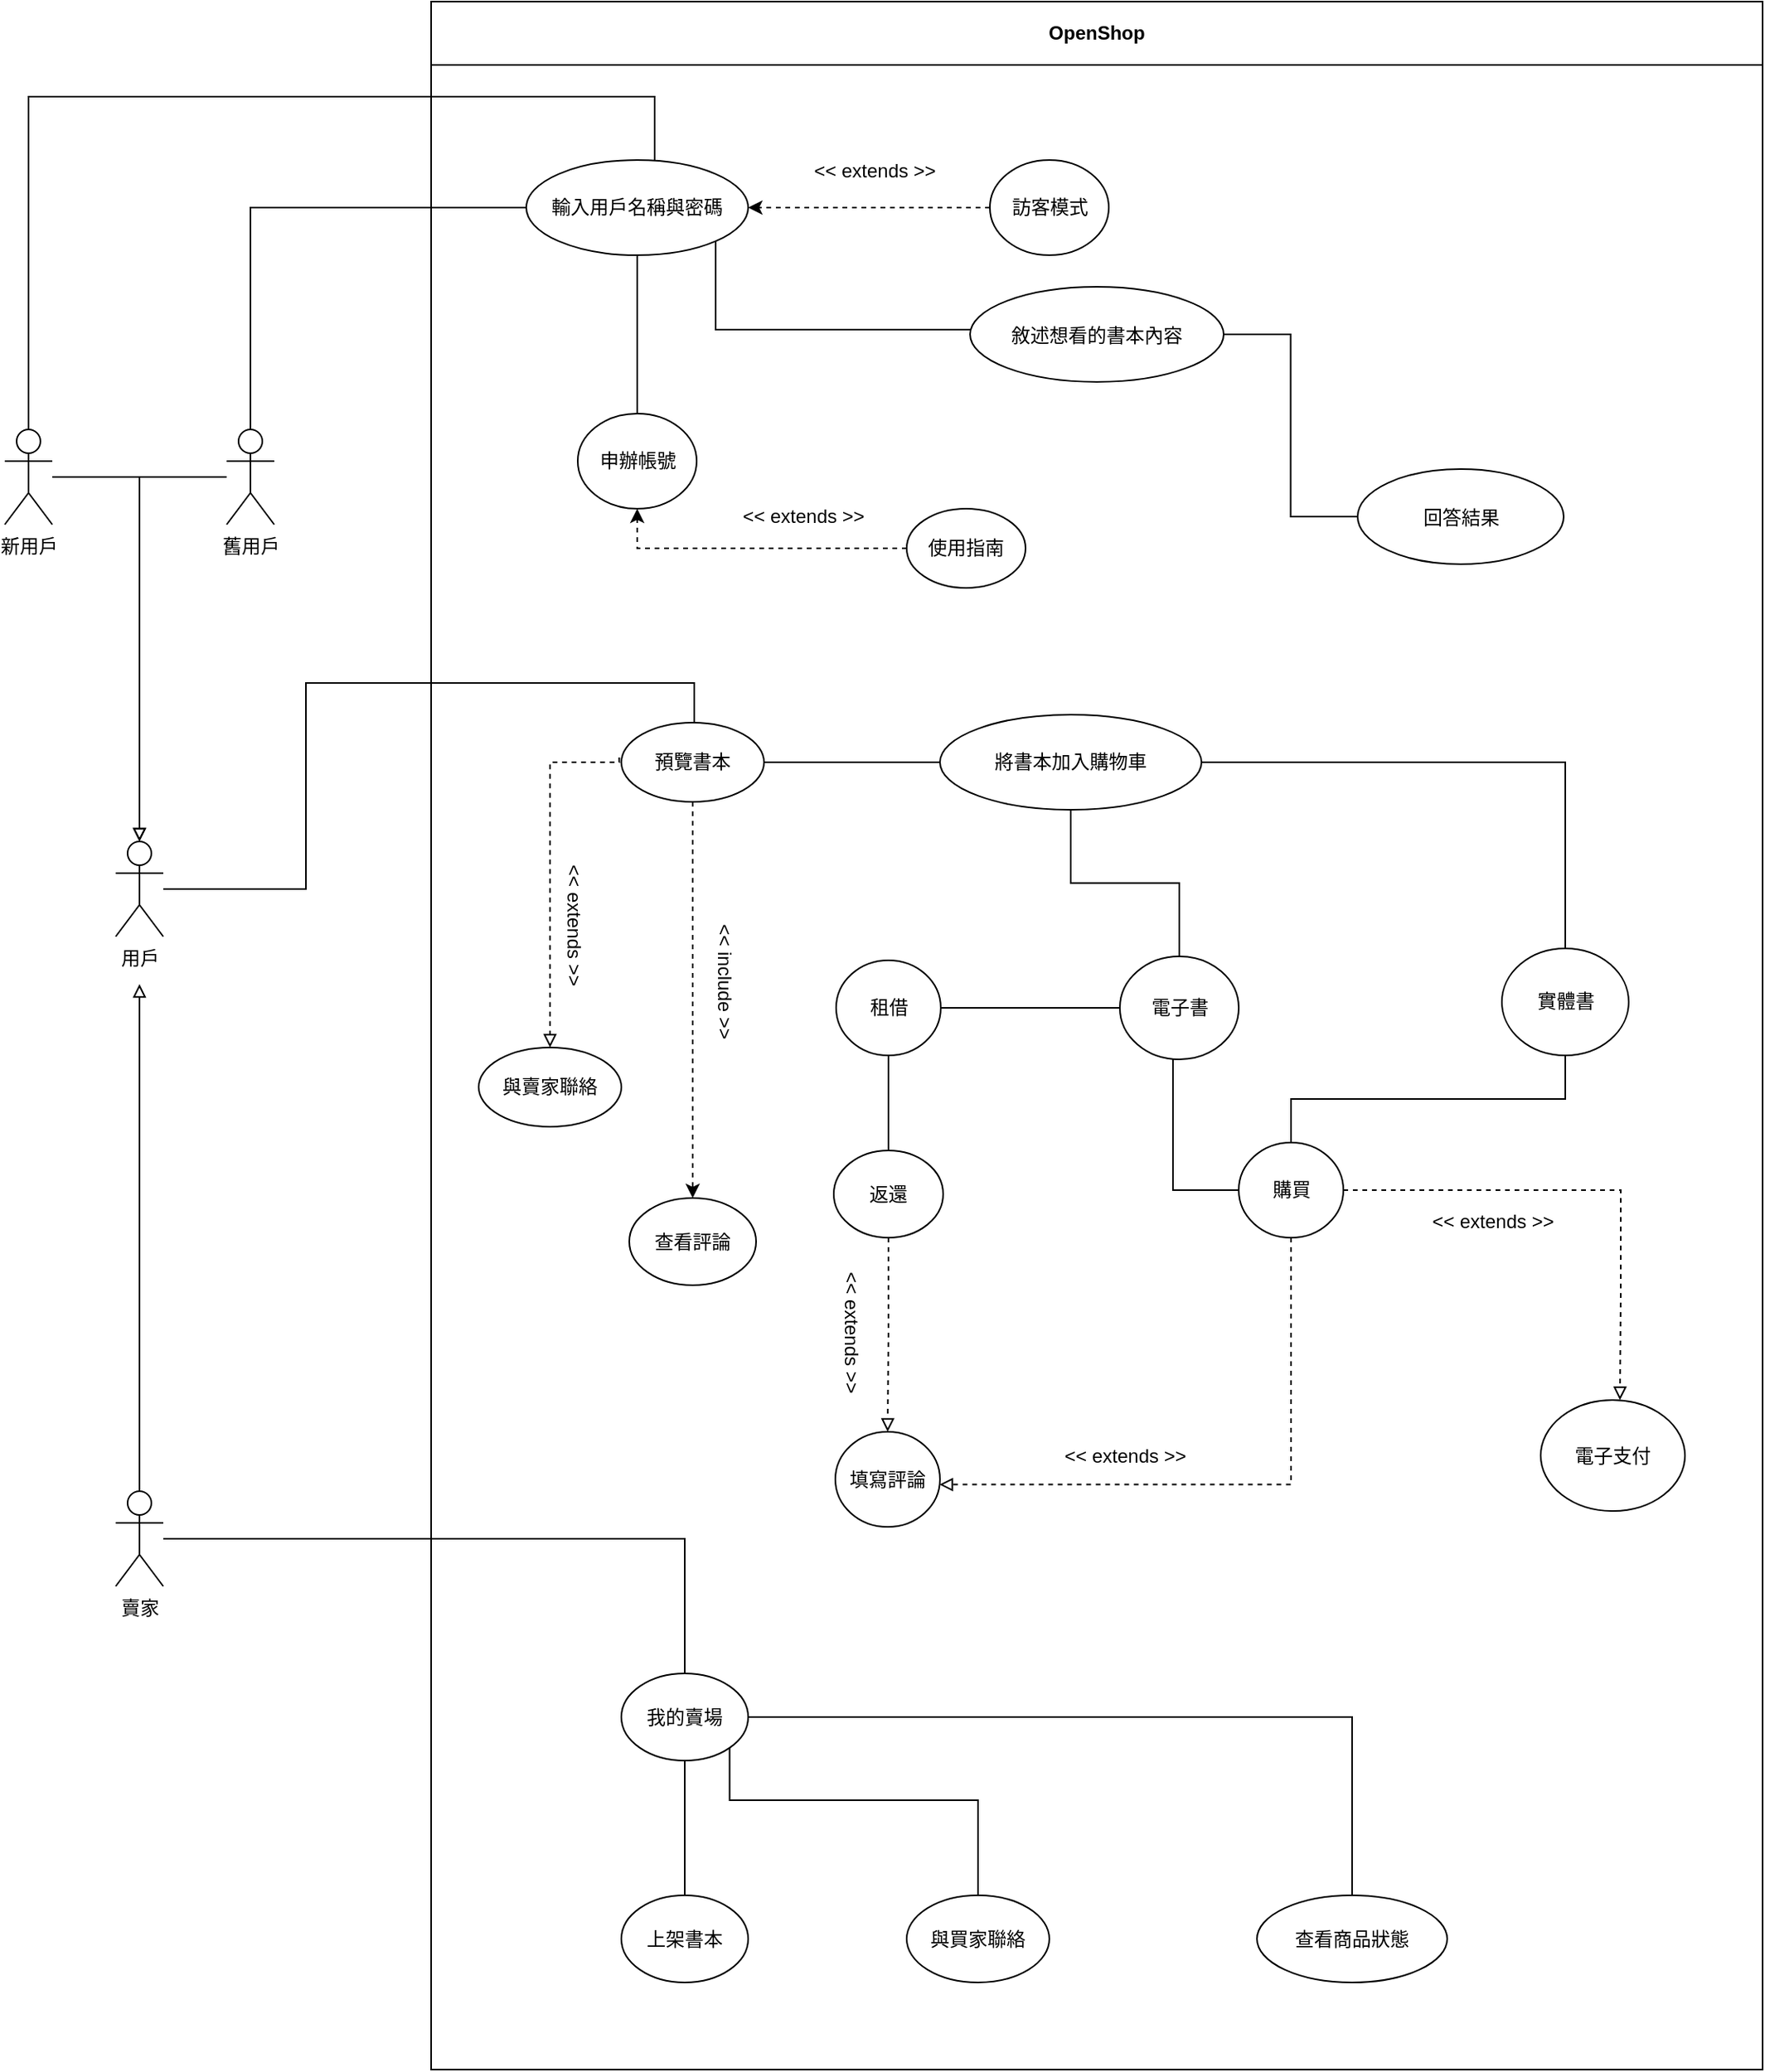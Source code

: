<mxfile version="21.1.5" type="github" pages="4">
  <diagram name="第 1 页" id="juWUoHmqVazksuG_CoBL">
    <mxGraphModel dx="1540" dy="914" grid="1" gridSize="10" guides="1" tooltips="1" connect="1" arrows="1" fold="1" page="1" pageScale="1" pageWidth="1169" pageHeight="1654" math="0" shadow="0">
      <root>
        <mxCell id="0" />
        <mxCell id="1" parent="0" />
        <mxCell id="0WwnzeJDcboaGbobXKBc-2" value="OpenShop" style="swimlane;whiteSpace=wrap;html=1;startSize=40;" parent="1" vertex="1">
          <mxGeometry x="329" y="180" width="840" height="1305" as="geometry">
            <mxRectangle x="270" y="100" width="110" height="30" as="alternateBounds" />
          </mxGeometry>
        </mxCell>
        <mxCell id="0WwnzeJDcboaGbobXKBc-35" value="輸入用戶名稱與密碼" style="ellipse;whiteSpace=wrap;html=1;" parent="0WwnzeJDcboaGbobXKBc-2" vertex="1">
          <mxGeometry x="60" y="100" width="140" height="60" as="geometry" />
        </mxCell>
        <mxCell id="0WwnzeJDcboaGbobXKBc-36" value="申辦帳號" style="ellipse;whiteSpace=wrap;html=1;" parent="0WwnzeJDcboaGbobXKBc-2" vertex="1">
          <mxGeometry x="92.5" y="260" width="75" height="60" as="geometry" />
        </mxCell>
        <mxCell id="0WwnzeJDcboaGbobXKBc-34" style="edgeStyle=orthogonalEdgeStyle;rounded=0;orthogonalLoop=1;jettySize=auto;html=1;exitX=0.5;exitY=1;exitDx=0;exitDy=0;entryX=0.5;entryY=0;entryDx=0;entryDy=0;endArrow=none;endFill=0;" parent="0WwnzeJDcboaGbobXKBc-2" source="0WwnzeJDcboaGbobXKBc-35" target="0WwnzeJDcboaGbobXKBc-36" edge="1">
          <mxGeometry relative="1" as="geometry" />
        </mxCell>
        <mxCell id="0WwnzeJDcboaGbobXKBc-79" style="edgeStyle=orthogonalEdgeStyle;rounded=0;orthogonalLoop=1;jettySize=auto;html=1;exitX=0;exitY=0.5;exitDx=0;exitDy=0;entryX=1;entryY=0.5;entryDx=0;entryDy=0;dashed=1;" parent="0WwnzeJDcboaGbobXKBc-2" source="0WwnzeJDcboaGbobXKBc-38" target="0WwnzeJDcboaGbobXKBc-35" edge="1">
          <mxGeometry relative="1" as="geometry" />
        </mxCell>
        <mxCell id="0WwnzeJDcboaGbobXKBc-38" value="訪客模式" style="ellipse;whiteSpace=wrap;html=1;" parent="0WwnzeJDcboaGbobXKBc-2" vertex="1">
          <mxGeometry x="352.5" y="100" width="75" height="60" as="geometry" />
        </mxCell>
        <mxCell id="0WwnzeJDcboaGbobXKBc-39" style="edgeStyle=orthogonalEdgeStyle;rounded=0;orthogonalLoop=1;jettySize=auto;html=1;entryX=0.5;entryY=1;entryDx=0;entryDy=0;endArrow=classic;endFill=1;dashed=1;" parent="0WwnzeJDcboaGbobXKBc-2" source="0WwnzeJDcboaGbobXKBc-40" target="0WwnzeJDcboaGbobXKBc-36" edge="1">
          <mxGeometry relative="1" as="geometry" />
        </mxCell>
        <mxCell id="0WwnzeJDcboaGbobXKBc-78" style="edgeStyle=orthogonalEdgeStyle;rounded=0;orthogonalLoop=1;jettySize=auto;html=1;entryX=0;entryY=0.5;entryDx=0;entryDy=0;endArrow=none;endFill=0;exitX=1;exitY=1;exitDx=0;exitDy=0;" parent="0WwnzeJDcboaGbobXKBc-2" source="0WwnzeJDcboaGbobXKBc-35" target="0WwnzeJDcboaGbobXKBc-70" edge="1">
          <mxGeometry relative="1" as="geometry">
            <Array as="points">
              <mxPoint x="180" y="207" />
              <mxPoint x="400" y="207" />
            </Array>
          </mxGeometry>
        </mxCell>
        <mxCell id="0WwnzeJDcboaGbobXKBc-40" value="使用指南" style="ellipse;whiteSpace=wrap;html=1;" parent="0WwnzeJDcboaGbobXKBc-2" vertex="1">
          <mxGeometry x="300" y="320" width="75" height="50" as="geometry" />
        </mxCell>
        <mxCell id="0WwnzeJDcboaGbobXKBc-41" value="&amp;lt;&amp;lt; extends &amp;gt;&amp;gt;" style="text;html=1;strokeColor=none;fillColor=none;align=center;verticalAlign=middle;whiteSpace=wrap;rounded=0;" parent="0WwnzeJDcboaGbobXKBc-2" vertex="1">
          <mxGeometry x="235" y="87" width="90" height="40" as="geometry" />
        </mxCell>
        <mxCell id="0WwnzeJDcboaGbobXKBc-42" value="&amp;lt;&amp;lt; extends &amp;gt;&amp;gt;" style="text;html=1;strokeColor=none;fillColor=none;align=center;verticalAlign=middle;whiteSpace=wrap;rounded=0;rotation=0;" parent="0WwnzeJDcboaGbobXKBc-2" vertex="1">
          <mxGeometry x="190" y="310" width="90" height="30" as="geometry" />
        </mxCell>
        <mxCell id="x02498Z_Y9Cc4W6pzpDd-1" style="edgeStyle=orthogonalEdgeStyle;rounded=0;orthogonalLoop=1;jettySize=auto;html=1;entryX=0;entryY=0.5;entryDx=0;entryDy=0;endArrow=none;endFill=0;" parent="0WwnzeJDcboaGbobXKBc-2" source="0WwnzeJDcboaGbobXKBc-70" target="0WwnzeJDcboaGbobXKBc-77" edge="1">
          <mxGeometry relative="1" as="geometry" />
        </mxCell>
        <mxCell id="0WwnzeJDcboaGbobXKBc-70" value="&lt;span style=&quot;font-size: 12px;&quot;&gt;敘述想看的書本內容&lt;/span&gt;" style="ellipse;whiteSpace=wrap;html=1;fontSize=14;" parent="0WwnzeJDcboaGbobXKBc-2" vertex="1">
          <mxGeometry x="340" y="180" width="160" height="60" as="geometry" />
        </mxCell>
        <mxCell id="0WwnzeJDcboaGbobXKBc-71" style="edgeStyle=orthogonalEdgeStyle;rounded=0;orthogonalLoop=1;jettySize=auto;html=1;exitX=0.5;exitY=1;exitDx=0;exitDy=0;fontSize=14;endArrow=none;endFill=0;" parent="0WwnzeJDcboaGbobXKBc-2" edge="1">
          <mxGeometry relative="1" as="geometry">
            <mxPoint x="660" y="315" as="sourcePoint" />
          </mxGeometry>
        </mxCell>
        <mxCell id="0WwnzeJDcboaGbobXKBc-73" style="edgeStyle=orthogonalEdgeStyle;rounded=0;orthogonalLoop=1;jettySize=auto;html=1;exitX=0.5;exitY=1;exitDx=0;exitDy=0;entryX=0.5;entryY=0;entryDx=0;entryDy=0;fontSize=14;endArrow=none;endFill=0;" parent="0WwnzeJDcboaGbobXKBc-2" edge="1">
          <mxGeometry relative="1" as="geometry">
            <mxPoint x="660" y="570" as="targetPoint" />
          </mxGeometry>
        </mxCell>
        <mxCell id="0WwnzeJDcboaGbobXKBc-77" value="&lt;span style=&quot;font-size: 12px;&quot;&gt;回答結果&lt;/span&gt;" style="ellipse;whiteSpace=wrap;html=1;fontSize=14;" parent="0WwnzeJDcboaGbobXKBc-2" vertex="1">
          <mxGeometry x="584.5" y="295" width="130" height="60" as="geometry" />
        </mxCell>
        <mxCell id="0WwnzeJDcboaGbobXKBc-125" style="edgeStyle=orthogonalEdgeStyle;rounded=0;orthogonalLoop=1;jettySize=auto;html=1;endArrow=none;endFill=0;" parent="0WwnzeJDcboaGbobXKBc-2" source="0WwnzeJDcboaGbobXKBc-84" target="0WwnzeJDcboaGbobXKBc-89" edge="1">
          <mxGeometry relative="1" as="geometry" />
        </mxCell>
        <mxCell id="0WwnzeJDcboaGbobXKBc-84" value="將書本加入購物車" style="ellipse;whiteSpace=wrap;html=1;" parent="0WwnzeJDcboaGbobXKBc-2" vertex="1">
          <mxGeometry x="321" y="450" width="165" height="60" as="geometry" />
        </mxCell>
        <mxCell id="0WwnzeJDcboaGbobXKBc-86" value="實體書" style="ellipse;whiteSpace=wrap;html=1;" parent="0WwnzeJDcboaGbobXKBc-2" vertex="1">
          <mxGeometry x="675.5" y="597.5" width="80" height="67.5" as="geometry" />
        </mxCell>
        <mxCell id="0WwnzeJDcboaGbobXKBc-83" style="edgeStyle=orthogonalEdgeStyle;rounded=0;orthogonalLoop=1;jettySize=auto;html=1;exitX=1;exitY=0.5;exitDx=0;exitDy=0;entryX=0.5;entryY=0;entryDx=0;entryDy=0;endArrow=none;endFill=0;" parent="0WwnzeJDcboaGbobXKBc-2" source="0WwnzeJDcboaGbobXKBc-84" target="0WwnzeJDcboaGbobXKBc-86" edge="1">
          <mxGeometry relative="1" as="geometry" />
        </mxCell>
        <mxCell id="0WwnzeJDcboaGbobXKBc-122" style="edgeStyle=orthogonalEdgeStyle;rounded=0;orthogonalLoop=1;jettySize=auto;html=1;endArrow=none;endFill=0;" parent="0WwnzeJDcboaGbobXKBc-2" source="0WwnzeJDcboaGbobXKBc-89" target="0WwnzeJDcboaGbobXKBc-91" edge="1">
          <mxGeometry relative="1" as="geometry" />
        </mxCell>
        <mxCell id="0WwnzeJDcboaGbobXKBc-126" style="edgeStyle=orthogonalEdgeStyle;rounded=0;orthogonalLoop=1;jettySize=auto;html=1;exitX=0.5;exitY=1;exitDx=0;exitDy=0;entryX=0.009;entryY=0.571;entryDx=0;entryDy=0;entryPerimeter=0;endArrow=none;endFill=0;" parent="0WwnzeJDcboaGbobXKBc-2" target="0WwnzeJDcboaGbobXKBc-92" edge="1">
          <mxGeometry relative="1" as="geometry">
            <mxPoint x="468.0" y="635" as="sourcePoint" />
            <Array as="points">
              <mxPoint x="468.5" y="750" />
              <mxPoint x="510.5" y="750" />
            </Array>
          </mxGeometry>
        </mxCell>
        <mxCell id="0WwnzeJDcboaGbobXKBc-89" value="電子書" style="ellipse;whiteSpace=wrap;html=1;" parent="0WwnzeJDcboaGbobXKBc-2" vertex="1">
          <mxGeometry x="434.5" y="602.5" width="75" height="65" as="geometry" />
        </mxCell>
        <mxCell id="0WwnzeJDcboaGbobXKBc-119" style="edgeStyle=orthogonalEdgeStyle;rounded=0;orthogonalLoop=1;jettySize=auto;html=1;entryX=0.5;entryY=0;entryDx=0;entryDy=0;endArrow=none;endFill=0;" parent="0WwnzeJDcboaGbobXKBc-2" source="0WwnzeJDcboaGbobXKBc-91" target="0WwnzeJDcboaGbobXKBc-95" edge="1">
          <mxGeometry relative="1" as="geometry" />
        </mxCell>
        <mxCell id="0WwnzeJDcboaGbobXKBc-91" value="租借" style="ellipse;whiteSpace=wrap;html=1;" parent="0WwnzeJDcboaGbobXKBc-2" vertex="1">
          <mxGeometry x="255.5" y="605" width="66" height="60" as="geometry" />
        </mxCell>
        <mxCell id="0WwnzeJDcboaGbobXKBc-127" style="edgeStyle=orthogonalEdgeStyle;rounded=0;orthogonalLoop=1;jettySize=auto;html=1;entryX=0.995;entryY=0.555;entryDx=0;entryDy=0;entryPerimeter=0;dashed=1;endArrow=block;endFill=0;" parent="0WwnzeJDcboaGbobXKBc-2" source="0WwnzeJDcboaGbobXKBc-92" target="0WwnzeJDcboaGbobXKBc-107" edge="1">
          <mxGeometry relative="1" as="geometry">
            <Array as="points">
              <mxPoint x="542.5" y="936" />
            </Array>
          </mxGeometry>
        </mxCell>
        <mxCell id="0WwnzeJDcboaGbobXKBc-129" style="edgeStyle=orthogonalEdgeStyle;rounded=0;orthogonalLoop=1;jettySize=auto;html=1;exitX=1;exitY=0.5;exitDx=0;exitDy=0;entryX=0.5;entryY=0;entryDx=0;entryDy=0;dashed=1;endArrow=block;endFill=0;" parent="0WwnzeJDcboaGbobXKBc-2" source="0WwnzeJDcboaGbobXKBc-92" edge="1">
          <mxGeometry relative="1" as="geometry">
            <mxPoint x="750" y="882.5" as="targetPoint" />
            <Array as="points">
              <mxPoint x="750.5" y="750" />
              <mxPoint x="750.5" y="815" />
            </Array>
          </mxGeometry>
        </mxCell>
        <mxCell id="0WwnzeJDcboaGbobXKBc-92" value="購買" style="ellipse;whiteSpace=wrap;html=1;" parent="0WwnzeJDcboaGbobXKBc-2" vertex="1">
          <mxGeometry x="509.5" y="720" width="66" height="60" as="geometry" />
        </mxCell>
        <mxCell id="0WwnzeJDcboaGbobXKBc-85" style="edgeStyle=orthogonalEdgeStyle;rounded=0;orthogonalLoop=1;jettySize=auto;html=1;exitX=0.5;exitY=1;exitDx=0;exitDy=0;startArrow=none;startFill=0;endArrow=none;endFill=0;entryX=0.5;entryY=0;entryDx=0;entryDy=0;" parent="0WwnzeJDcboaGbobXKBc-2" source="0WwnzeJDcboaGbobXKBc-86" target="0WwnzeJDcboaGbobXKBc-92" edge="1">
          <mxGeometry relative="1" as="geometry">
            <mxPoint x="545.5" y="715" as="targetPoint" />
          </mxGeometry>
        </mxCell>
        <mxCell id="0WwnzeJDcboaGbobXKBc-93" style="edgeStyle=orthogonalEdgeStyle;rounded=0;orthogonalLoop=1;jettySize=auto;html=1;exitX=1;exitY=0.5;exitDx=0;exitDy=0;entryX=0;entryY=0.5;entryDx=0;entryDy=0;endArrow=none;endFill=0;" parent="0WwnzeJDcboaGbobXKBc-2" source="0WwnzeJDcboaGbobXKBc-94" target="0WwnzeJDcboaGbobXKBc-84" edge="1">
          <mxGeometry relative="1" as="geometry" />
        </mxCell>
        <mxCell id="0WwnzeJDcboaGbobXKBc-116" style="edgeStyle=orthogonalEdgeStyle;rounded=0;orthogonalLoop=1;jettySize=auto;html=1;exitX=0.5;exitY=1;exitDx=0;exitDy=0;dashed=1;" parent="0WwnzeJDcboaGbobXKBc-2" source="0WwnzeJDcboaGbobXKBc-94" target="0WwnzeJDcboaGbobXKBc-105" edge="1">
          <mxGeometry relative="1" as="geometry" />
        </mxCell>
        <mxCell id="bIyPY5hqKGNsFiyJF8qw-16" style="edgeStyle=orthogonalEdgeStyle;rounded=0;orthogonalLoop=1;jettySize=auto;html=1;exitX=-0.015;exitY=0.441;exitDx=0;exitDy=0;endArrow=block;endFill=0;dashed=1;exitPerimeter=0;" edge="1" parent="0WwnzeJDcboaGbobXKBc-2" source="0WwnzeJDcboaGbobXKBc-94" target="bIyPY5hqKGNsFiyJF8qw-15">
          <mxGeometry relative="1" as="geometry">
            <Array as="points">
              <mxPoint x="119" y="480" />
              <mxPoint x="75" y="480" />
            </Array>
          </mxGeometry>
        </mxCell>
        <mxCell id="0WwnzeJDcboaGbobXKBc-94" value="預覽書本" style="ellipse;whiteSpace=wrap;html=1;" parent="0WwnzeJDcboaGbobXKBc-2" vertex="1">
          <mxGeometry x="120" y="455" width="90" height="50" as="geometry" />
        </mxCell>
        <mxCell id="0WwnzeJDcboaGbobXKBc-108" style="edgeStyle=orthogonalEdgeStyle;rounded=0;orthogonalLoop=1;jettySize=auto;html=1;entryX=0.5;entryY=0;entryDx=0;entryDy=0;endArrow=block;endFill=0;dashed=1;" parent="0WwnzeJDcboaGbobXKBc-2" source="0WwnzeJDcboaGbobXKBc-95" target="0WwnzeJDcboaGbobXKBc-107" edge="1">
          <mxGeometry relative="1" as="geometry" />
        </mxCell>
        <mxCell id="0WwnzeJDcboaGbobXKBc-95" value="返還" style="ellipse;whiteSpace=wrap;html=1;" parent="0WwnzeJDcboaGbobXKBc-2" vertex="1">
          <mxGeometry x="254" y="725" width="69" height="55" as="geometry" />
        </mxCell>
        <mxCell id="0WwnzeJDcboaGbobXKBc-97" value="&amp;lt;&amp;lt; include &amp;gt;&amp;gt;" style="text;html=1;align=center;verticalAlign=middle;resizable=0;points=[];autosize=1;strokeColor=none;fillColor=none;rotation=90;" parent="0WwnzeJDcboaGbobXKBc-2" vertex="1">
          <mxGeometry x="135.5" y="602.5" width="100" height="30" as="geometry" />
        </mxCell>
        <mxCell id="0WwnzeJDcboaGbobXKBc-105" value="查看評論" style="ellipse;whiteSpace=wrap;html=1;" parent="0WwnzeJDcboaGbobXKBc-2" vertex="1">
          <mxGeometry x="125" y="755" width="80" height="55" as="geometry" />
        </mxCell>
        <mxCell id="0WwnzeJDcboaGbobXKBc-107" value="填寫評論" style="ellipse;whiteSpace=wrap;html=1;" parent="0WwnzeJDcboaGbobXKBc-2" vertex="1">
          <mxGeometry x="255" y="902.5" width="66" height="60" as="geometry" />
        </mxCell>
        <mxCell id="0WwnzeJDcboaGbobXKBc-112" value="&amp;lt;&amp;lt; extends &amp;gt;&amp;gt;" style="text;html=1;strokeColor=none;fillColor=none;align=center;verticalAlign=middle;whiteSpace=wrap;rounded=0;rotation=90;" parent="0WwnzeJDcboaGbobXKBc-2" vertex="1">
          <mxGeometry x="220" y="825" width="90" height="30" as="geometry" />
        </mxCell>
        <mxCell id="0WwnzeJDcboaGbobXKBc-113" value="&amp;lt;&amp;lt; extends &amp;gt;&amp;gt;" style="text;html=1;strokeColor=none;fillColor=none;align=center;verticalAlign=middle;whiteSpace=wrap;rounded=0;rotation=0;" parent="0WwnzeJDcboaGbobXKBc-2" vertex="1">
          <mxGeometry x="393" y="902.5" width="90" height="30" as="geometry" />
        </mxCell>
        <mxCell id="0WwnzeJDcboaGbobXKBc-128" value="電子支付" style="ellipse;whiteSpace=wrap;html=1;" parent="0WwnzeJDcboaGbobXKBc-2" vertex="1">
          <mxGeometry x="700" y="882.5" width="91" height="70" as="geometry" />
        </mxCell>
        <mxCell id="0WwnzeJDcboaGbobXKBc-130" value="&amp;lt;&amp;lt; extends &amp;gt;&amp;gt;" style="text;html=1;strokeColor=none;fillColor=none;align=center;verticalAlign=middle;whiteSpace=wrap;rounded=0;rotation=0;" parent="0WwnzeJDcboaGbobXKBc-2" vertex="1">
          <mxGeometry x="624.5" y="755" width="90" height="30" as="geometry" />
        </mxCell>
        <mxCell id="bIyPY5hqKGNsFiyJF8qw-9" style="edgeStyle=orthogonalEdgeStyle;rounded=0;orthogonalLoop=1;jettySize=auto;html=1;entryX=0.5;entryY=0;entryDx=0;entryDy=0;endArrow=none;endFill=0;" edge="1" parent="0WwnzeJDcboaGbobXKBc-2" source="bIyPY5hqKGNsFiyJF8qw-6" target="bIyPY5hqKGNsFiyJF8qw-8">
          <mxGeometry relative="1" as="geometry" />
        </mxCell>
        <mxCell id="bIyPY5hqKGNsFiyJF8qw-11" style="edgeStyle=orthogonalEdgeStyle;rounded=0;orthogonalLoop=1;jettySize=auto;html=1;entryX=0.5;entryY=0;entryDx=0;entryDy=0;endArrow=none;endFill=0;" edge="1" parent="0WwnzeJDcboaGbobXKBc-2" source="bIyPY5hqKGNsFiyJF8qw-6" target="bIyPY5hqKGNsFiyJF8qw-10">
          <mxGeometry relative="1" as="geometry">
            <Array as="points">
              <mxPoint x="581" y="1083" />
            </Array>
          </mxGeometry>
        </mxCell>
        <mxCell id="bIyPY5hqKGNsFiyJF8qw-14" style="edgeStyle=orthogonalEdgeStyle;rounded=0;orthogonalLoop=1;jettySize=auto;html=1;exitX=1;exitY=1;exitDx=0;exitDy=0;entryX=0.5;entryY=0;entryDx=0;entryDy=0;endArrow=none;endFill=0;" edge="1" parent="0WwnzeJDcboaGbobXKBc-2" source="bIyPY5hqKGNsFiyJF8qw-6" target="bIyPY5hqKGNsFiyJF8qw-13">
          <mxGeometry relative="1" as="geometry">
            <Array as="points">
              <mxPoint x="189" y="1135" />
              <mxPoint x="345" y="1135" />
            </Array>
          </mxGeometry>
        </mxCell>
        <mxCell id="bIyPY5hqKGNsFiyJF8qw-6" value="我的賣場" style="ellipse;whiteSpace=wrap;html=1;" vertex="1" parent="0WwnzeJDcboaGbobXKBc-2">
          <mxGeometry x="120" y="1055" width="80" height="55" as="geometry" />
        </mxCell>
        <mxCell id="bIyPY5hqKGNsFiyJF8qw-8" value="上架書本" style="ellipse;whiteSpace=wrap;html=1;" vertex="1" parent="0WwnzeJDcboaGbobXKBc-2">
          <mxGeometry x="120" y="1195" width="80" height="55" as="geometry" />
        </mxCell>
        <mxCell id="bIyPY5hqKGNsFiyJF8qw-10" value="查看商品狀態" style="ellipse;whiteSpace=wrap;html=1;" vertex="1" parent="0WwnzeJDcboaGbobXKBc-2">
          <mxGeometry x="521" y="1195" width="120" height="55" as="geometry" />
        </mxCell>
        <mxCell id="bIyPY5hqKGNsFiyJF8qw-13" value="與買家聯絡" style="ellipse;whiteSpace=wrap;html=1;" vertex="1" parent="0WwnzeJDcboaGbobXKBc-2">
          <mxGeometry x="300" y="1195" width="90" height="55" as="geometry" />
        </mxCell>
        <mxCell id="bIyPY5hqKGNsFiyJF8qw-15" value="與賣家聯絡" style="ellipse;whiteSpace=wrap;html=1;" vertex="1" parent="0WwnzeJDcboaGbobXKBc-2">
          <mxGeometry x="30" y="660" width="90" height="50" as="geometry" />
        </mxCell>
        <mxCell id="bIyPY5hqKGNsFiyJF8qw-17" value="&amp;lt;&amp;lt; extends &amp;gt;&amp;gt;" style="text;html=1;strokeColor=none;fillColor=none;align=center;verticalAlign=middle;whiteSpace=wrap;rounded=0;rotation=90;" vertex="1" parent="0WwnzeJDcboaGbobXKBc-2">
          <mxGeometry x="45.5" y="567.5" width="90" height="30" as="geometry" />
        </mxCell>
        <mxCell id="0WwnzeJDcboaGbobXKBc-133" style="edgeStyle=orthogonalEdgeStyle;rounded=0;orthogonalLoop=1;jettySize=auto;html=1;endArrow=block;endFill=0;" parent="1" source="0WwnzeJDcboaGbobXKBc-21" target="0WwnzeJDcboaGbobXKBc-22" edge="1">
          <mxGeometry relative="1" as="geometry" />
        </mxCell>
        <mxCell id="0WwnzeJDcboaGbobXKBc-21" value="舊用戶" style="shape=umlActor;verticalLabelPosition=bottom;verticalAlign=top;html=1;outlineConnect=0;" parent="1" vertex="1">
          <mxGeometry x="200" y="450" width="30" height="60" as="geometry" />
        </mxCell>
        <mxCell id="0WwnzeJDcboaGbobXKBc-102" style="edgeStyle=orthogonalEdgeStyle;rounded=0;orthogonalLoop=1;jettySize=auto;html=1;entryX=0.5;entryY=0;entryDx=0;entryDy=0;endArrow=none;endFill=0;" parent="1" source="0WwnzeJDcboaGbobXKBc-22" target="0WwnzeJDcboaGbobXKBc-94" edge="1">
          <mxGeometry relative="1" as="geometry">
            <Array as="points">
              <mxPoint x="250" y="740" />
              <mxPoint x="250" y="610" />
              <mxPoint x="495" y="610" />
            </Array>
          </mxGeometry>
        </mxCell>
        <mxCell id="0WwnzeJDcboaGbobXKBc-22" value="用戶" style="shape=umlActor;verticalLabelPosition=bottom;verticalAlign=top;html=1;outlineConnect=0;" parent="1" vertex="1">
          <mxGeometry x="130" y="710" width="30" height="60" as="geometry" />
        </mxCell>
        <mxCell id="0WwnzeJDcboaGbobXKBc-33" style="edgeStyle=orthogonalEdgeStyle;rounded=0;orthogonalLoop=1;jettySize=auto;html=1;endArrow=block;endFill=0;" parent="1" source="0WwnzeJDcboaGbobXKBc-32" target="0WwnzeJDcboaGbobXKBc-22" edge="1">
          <mxGeometry relative="1" as="geometry">
            <Array as="points">
              <mxPoint x="145" y="480" />
            </Array>
          </mxGeometry>
        </mxCell>
        <mxCell id="0WwnzeJDcboaGbobXKBc-32" value="新用戶" style="shape=umlActor;verticalLabelPosition=bottom;verticalAlign=top;html=1;outlineConnect=0;" parent="1" vertex="1">
          <mxGeometry x="60" y="450" width="30" height="60" as="geometry" />
        </mxCell>
        <mxCell id="0WwnzeJDcboaGbobXKBc-98" style="edgeStyle=orthogonalEdgeStyle;rounded=0;orthogonalLoop=1;jettySize=auto;html=1;entryX=0.5;entryY=0;entryDx=0;entryDy=0;entryPerimeter=0;endArrow=none;endFill=0;" parent="1" source="0WwnzeJDcboaGbobXKBc-35" target="0WwnzeJDcboaGbobXKBc-32" edge="1">
          <mxGeometry relative="1" as="geometry">
            <Array as="points">
              <mxPoint x="470" y="240" />
              <mxPoint x="75" y="240" />
            </Array>
          </mxGeometry>
        </mxCell>
        <mxCell id="0WwnzeJDcboaGbobXKBc-99" style="edgeStyle=orthogonalEdgeStyle;rounded=0;orthogonalLoop=1;jettySize=auto;html=1;exitX=0;exitY=0.5;exitDx=0;exitDy=0;entryX=0.5;entryY=0;entryDx=0;entryDy=0;entryPerimeter=0;endArrow=none;endFill=0;" parent="1" source="0WwnzeJDcboaGbobXKBc-35" target="0WwnzeJDcboaGbobXKBc-21" edge="1">
          <mxGeometry relative="1" as="geometry">
            <Array as="points">
              <mxPoint x="215" y="310" />
            </Array>
          </mxGeometry>
        </mxCell>
        <mxCell id="bIyPY5hqKGNsFiyJF8qw-5" style="edgeStyle=orthogonalEdgeStyle;rounded=0;orthogonalLoop=1;jettySize=auto;html=1;exitX=0.5;exitY=0;exitDx=0;exitDy=0;exitPerimeter=0;endArrow=block;endFill=0;" edge="1" parent="1" source="bIyPY5hqKGNsFiyJF8qw-1">
          <mxGeometry relative="1" as="geometry">
            <mxPoint x="145" y="800" as="targetPoint" />
          </mxGeometry>
        </mxCell>
        <mxCell id="bIyPY5hqKGNsFiyJF8qw-7" style="edgeStyle=orthogonalEdgeStyle;rounded=0;orthogonalLoop=1;jettySize=auto;html=1;endArrow=none;endFill=0;" edge="1" parent="1" source="bIyPY5hqKGNsFiyJF8qw-1" target="bIyPY5hqKGNsFiyJF8qw-6">
          <mxGeometry relative="1" as="geometry" />
        </mxCell>
        <mxCell id="bIyPY5hqKGNsFiyJF8qw-1" value="賣家" style="shape=umlActor;verticalLabelPosition=bottom;verticalAlign=top;html=1;outlineConnect=0;" vertex="1" parent="1">
          <mxGeometry x="130" y="1120" width="30" height="60" as="geometry" />
        </mxCell>
      </root>
    </mxGraphModel>
  </diagram>
  <diagram id="I1DS4iShznRxgmD40Sv0" name="第 2 页">
    <mxGraphModel dx="1617" dy="2614" grid="1" gridSize="10" guides="1" tooltips="1" connect="1" arrows="1" fold="1" page="1" pageScale="1" pageWidth="1169" pageHeight="1654" math="0" shadow="0">
      <root>
        <mxCell id="0" />
        <mxCell id="1" parent="0" />
        <mxCell id="V1Nyt2eJGs27ZjWTDNi4-1" style="edgeStyle=orthogonalEdgeStyle;rounded=0;orthogonalLoop=1;jettySize=auto;html=1;entryX=0;entryY=0.5;entryDx=0;entryDy=0;fontSize=16;endArrow=none;endFill=0;" edge="1" parent="1" source="V1Nyt2eJGs27ZjWTDNi4-2" target="V1Nyt2eJGs27ZjWTDNi4-5">
          <mxGeometry relative="1" as="geometry">
            <mxPoint x="320" y="-760" as="targetPoint" />
          </mxGeometry>
        </mxCell>
        <mxCell id="V1Nyt2eJGs27ZjWTDNi4-2" value="用戶" style="shape=umlActor;verticalLabelPosition=bottom;verticalAlign=top;html=1;outlineConnect=0;" vertex="1" parent="1">
          <mxGeometry x="120" y="-630" width="40" height="76" as="geometry" />
        </mxCell>
        <mxCell id="V1Nyt2eJGs27ZjWTDNi4-3" value="&lt;font style=&quot;font-size: 16px;&quot;&gt;用戶對話式搜索書本&lt;/font&gt;" style="swimlane;whiteSpace=wrap;html=1;" vertex="1" parent="1">
          <mxGeometry x="230" y="-910" width="500" height="400" as="geometry" />
        </mxCell>
        <mxCell id="V1Nyt2eJGs27ZjWTDNi4-4" style="edgeStyle=orthogonalEdgeStyle;rounded=0;orthogonalLoop=1;jettySize=auto;html=1;exitX=1;exitY=0.5;exitDx=0;exitDy=0;fontSize=14;endArrow=none;endFill=0;" edge="1" parent="V1Nyt2eJGs27ZjWTDNi4-3" source="V1Nyt2eJGs27ZjWTDNi4-5" target="V1Nyt2eJGs27ZjWTDNi4-7">
          <mxGeometry relative="1" as="geometry" />
        </mxCell>
        <mxCell id="V1Nyt2eJGs27ZjWTDNi4-5" value="&lt;span style=&quot;font-size: 12px;&quot;&gt;敘述想看的書本內容&lt;/span&gt;" style="ellipse;whiteSpace=wrap;html=1;fontSize=14;" vertex="1" parent="V1Nyt2eJGs27ZjWTDNi4-3">
          <mxGeometry x="40" y="42" width="160" height="60" as="geometry" />
        </mxCell>
        <mxCell id="V1Nyt2eJGs27ZjWTDNi4-6" style="edgeStyle=orthogonalEdgeStyle;rounded=0;orthogonalLoop=1;jettySize=auto;html=1;exitX=0.5;exitY=1;exitDx=0;exitDy=0;fontSize=14;endArrow=none;endFill=0;" edge="1" parent="V1Nyt2eJGs27ZjWTDNi4-3" source="V1Nyt2eJGs27ZjWTDNi4-7" target="V1Nyt2eJGs27ZjWTDNi4-9">
          <mxGeometry relative="1" as="geometry" />
        </mxCell>
        <mxCell id="V1Nyt2eJGs27ZjWTDNi4-7" value="&lt;span style=&quot;font-size: 12px;&quot;&gt;AI 進行分析用戶敘述&lt;/span&gt;" style="ellipse;whiteSpace=wrap;html=1;fontSize=14;" vertex="1" parent="V1Nyt2eJGs27ZjWTDNi4-3">
          <mxGeometry x="300" y="47" width="160" height="50" as="geometry" />
        </mxCell>
        <mxCell id="V1Nyt2eJGs27ZjWTDNi4-8" style="edgeStyle=orthogonalEdgeStyle;rounded=0;orthogonalLoop=1;jettySize=auto;html=1;exitX=0.5;exitY=1;exitDx=0;exitDy=0;entryX=0.5;entryY=0;entryDx=0;entryDy=0;fontSize=14;endArrow=none;endFill=0;" edge="1" parent="V1Nyt2eJGs27ZjWTDNi4-3" source="V1Nyt2eJGs27ZjWTDNi4-9" target="V1Nyt2eJGs27ZjWTDNi4-11">
          <mxGeometry relative="1" as="geometry" />
        </mxCell>
        <mxCell id="V1Nyt2eJGs27ZjWTDNi4-9" value="&lt;span style=&quot;font-size: 12px;&quot;&gt;搜索書庫是否有相符書本&lt;/span&gt;" style="ellipse;whiteSpace=wrap;html=1;fontSize=14;" vertex="1" parent="V1Nyt2eJGs27ZjWTDNi4-3">
          <mxGeometry x="170" y="170" width="160" height="50" as="geometry" />
        </mxCell>
        <mxCell id="V1Nyt2eJGs27ZjWTDNi4-10" style="edgeStyle=orthogonalEdgeStyle;rounded=0;orthogonalLoop=1;jettySize=auto;html=1;exitX=0;exitY=0.5;exitDx=0;exitDy=0;fontSize=14;endArrow=none;endFill=0;" edge="1" parent="V1Nyt2eJGs27ZjWTDNi4-3" source="V1Nyt2eJGs27ZjWTDNi4-11" target="V1Nyt2eJGs27ZjWTDNi4-12">
          <mxGeometry relative="1" as="geometry" />
        </mxCell>
        <mxCell id="V1Nyt2eJGs27ZjWTDNi4-11" value="&lt;span style=&quot;font-size: 12px;&quot;&gt;AI 彙整搜索結果&lt;/span&gt;" style="ellipse;whiteSpace=wrap;html=1;fontSize=14;" vertex="1" parent="V1Nyt2eJGs27ZjWTDNi4-3">
          <mxGeometry x="300" y="290" width="160" height="50" as="geometry" />
        </mxCell>
        <mxCell id="V1Nyt2eJGs27ZjWTDNi4-12" value="&lt;span style=&quot;font-size: 12px;&quot;&gt;AI 回答結果&lt;/span&gt;" style="ellipse;whiteSpace=wrap;html=1;fontSize=14;" vertex="1" parent="V1Nyt2eJGs27ZjWTDNi4-3">
          <mxGeometry x="40" y="290" width="160" height="50" as="geometry" />
        </mxCell>
      </root>
    </mxGraphModel>
  </diagram>
  <diagram id="fQHkbRn-pO_E9gneuS1Z" name="第 3 页">
    <mxGraphModel dx="1617" dy="960" grid="1" gridSize="10" guides="1" tooltips="1" connect="1" arrows="1" fold="1" page="1" pageScale="1" pageWidth="1169" pageHeight="1654" math="0" shadow="0">
      <root>
        <mxCell id="0" />
        <mxCell id="1" parent="0" />
        <mxCell id="gbLF52luCfXQgLGVeHla-1" value="用戶登入" style="swimlane;whiteSpace=wrap;html=1;" vertex="1" parent="1">
          <mxGeometry x="220" y="130" width="380" height="460" as="geometry" />
        </mxCell>
        <mxCell id="gbLF52luCfXQgLGVeHla-2" style="edgeStyle=orthogonalEdgeStyle;rounded=0;orthogonalLoop=1;jettySize=auto;html=1;exitX=0.5;exitY=1;exitDx=0;exitDy=0;entryX=0.5;entryY=0;entryDx=0;entryDy=0;endArrow=none;endFill=0;" edge="1" parent="gbLF52luCfXQgLGVeHla-1" source="gbLF52luCfXQgLGVeHla-3" target="gbLF52luCfXQgLGVeHla-4">
          <mxGeometry relative="1" as="geometry" />
        </mxCell>
        <mxCell id="gbLF52luCfXQgLGVeHla-3" value="輸入用戶名稱與密碼" style="ellipse;whiteSpace=wrap;html=1;" vertex="1" parent="gbLF52luCfXQgLGVeHla-1">
          <mxGeometry x="20" y="80" width="140" height="60" as="geometry" />
        </mxCell>
        <mxCell id="gbLF52luCfXQgLGVeHla-4" value="申辦帳號" style="ellipse;whiteSpace=wrap;html=1;" vertex="1" parent="gbLF52luCfXQgLGVeHla-1">
          <mxGeometry x="52.5" y="220" width="75" height="60" as="geometry" />
        </mxCell>
        <mxCell id="gbLF52luCfXQgLGVeHla-5" style="edgeStyle=orthogonalEdgeStyle;rounded=0;orthogonalLoop=1;jettySize=auto;html=1;entryX=1;entryY=0.5;entryDx=0;entryDy=0;endArrow=classic;endFill=1;dashed=1;exitX=0.5;exitY=0;exitDx=0;exitDy=0;" edge="1" parent="gbLF52luCfXQgLGVeHla-1" source="gbLF52luCfXQgLGVeHla-6" target="gbLF52luCfXQgLGVeHla-3">
          <mxGeometry relative="1" as="geometry">
            <mxPoint x="230" y="250" as="sourcePoint" />
            <Array as="points">
              <mxPoint x="288" y="170" />
              <mxPoint x="288" y="110" />
            </Array>
          </mxGeometry>
        </mxCell>
        <mxCell id="gbLF52luCfXQgLGVeHla-6" value="訪客模式" style="ellipse;whiteSpace=wrap;html=1;" vertex="1" parent="gbLF52luCfXQgLGVeHla-1">
          <mxGeometry x="250" y="210" width="75" height="60" as="geometry" />
        </mxCell>
        <mxCell id="gbLF52luCfXQgLGVeHla-7" style="edgeStyle=orthogonalEdgeStyle;rounded=0;orthogonalLoop=1;jettySize=auto;html=1;entryX=0.5;entryY=1;entryDx=0;entryDy=0;endArrow=classic;endFill=1;dashed=1;" edge="1" parent="gbLF52luCfXQgLGVeHla-1" source="gbLF52luCfXQgLGVeHla-8" target="gbLF52luCfXQgLGVeHla-4">
          <mxGeometry relative="1" as="geometry" />
        </mxCell>
        <mxCell id="gbLF52luCfXQgLGVeHla-8" value="使用指南" style="ellipse;whiteSpace=wrap;html=1;" vertex="1" parent="gbLF52luCfXQgLGVeHla-1">
          <mxGeometry x="52.5" y="380" width="75" height="60" as="geometry" />
        </mxCell>
        <mxCell id="gbLF52luCfXQgLGVeHla-9" value="&amp;lt;&amp;lt; extends &amp;gt;&amp;gt;" style="text;html=1;strokeColor=none;fillColor=none;align=center;verticalAlign=middle;whiteSpace=wrap;rounded=0;" vertex="1" parent="gbLF52luCfXQgLGVeHla-1">
          <mxGeometry x="190" y="80" width="90" height="30" as="geometry" />
        </mxCell>
        <mxCell id="gbLF52luCfXQgLGVeHla-10" value="&amp;lt;&amp;lt; extends &amp;gt;&amp;gt;" style="text;html=1;strokeColor=none;fillColor=none;align=center;verticalAlign=middle;whiteSpace=wrap;rounded=0;rotation=90;" vertex="1" parent="gbLF52luCfXQgLGVeHla-1">
          <mxGeometry x="60" y="320" width="90" height="30" as="geometry" />
        </mxCell>
        <mxCell id="gbLF52luCfXQgLGVeHla-11" value="用戶" style="shape=umlActor;verticalLabelPosition=bottom;verticalAlign=top;html=1;outlineConnect=0;" vertex="1" parent="1">
          <mxGeometry x="90" y="470" width="30" height="60" as="geometry" />
        </mxCell>
        <mxCell id="gbLF52luCfXQgLGVeHla-12" style="edgeStyle=orthogonalEdgeStyle;rounded=0;orthogonalLoop=1;jettySize=auto;html=1;entryX=0.5;entryY=0;entryDx=0;entryDy=0;entryPerimeter=0;endArrow=block;endFill=0;" edge="1" parent="1" source="gbLF52luCfXQgLGVeHla-13" target="gbLF52luCfXQgLGVeHla-11">
          <mxGeometry relative="1" as="geometry" />
        </mxCell>
        <mxCell id="gbLF52luCfXQgLGVeHla-13" value="舊用戶" style="shape=umlActor;verticalLabelPosition=bottom;verticalAlign=top;html=1;outlineConnect=0;" vertex="1" parent="1">
          <mxGeometry x="50" y="350" width="30" height="60" as="geometry" />
        </mxCell>
        <mxCell id="gbLF52luCfXQgLGVeHla-14" style="edgeStyle=orthogonalEdgeStyle;rounded=0;orthogonalLoop=1;jettySize=auto;html=1;entryX=0.5;entryY=0;entryDx=0;entryDy=0;entryPerimeter=0;endArrow=block;endFill=0;" edge="1" parent="1" source="gbLF52luCfXQgLGVeHla-16" target="gbLF52luCfXQgLGVeHla-11">
          <mxGeometry relative="1" as="geometry" />
        </mxCell>
        <mxCell id="gbLF52luCfXQgLGVeHla-15" style="edgeStyle=orthogonalEdgeStyle;rounded=0;orthogonalLoop=1;jettySize=auto;html=1;entryX=0;entryY=0.5;entryDx=0;entryDy=0;endArrow=none;endFill=0;" edge="1" parent="1" source="gbLF52luCfXQgLGVeHla-16" target="gbLF52luCfXQgLGVeHla-4">
          <mxGeometry relative="1" as="geometry" />
        </mxCell>
        <mxCell id="gbLF52luCfXQgLGVeHla-16" value="新用戶" style="shape=umlActor;verticalLabelPosition=bottom;verticalAlign=top;html=1;outlineConnect=0;" vertex="1" parent="1">
          <mxGeometry x="130" y="350" width="30" height="60" as="geometry" />
        </mxCell>
        <mxCell id="gbLF52luCfXQgLGVeHla-17" style="edgeStyle=orthogonalEdgeStyle;rounded=0;orthogonalLoop=1;jettySize=auto;html=1;exitX=0;exitY=0.5;exitDx=0;exitDy=0;entryX=0.5;entryY=0;entryDx=0;entryDy=0;entryPerimeter=0;endArrow=none;endFill=0;" edge="1" parent="1" source="gbLF52luCfXQgLGVeHla-3" target="gbLF52luCfXQgLGVeHla-13">
          <mxGeometry relative="1" as="geometry" />
        </mxCell>
      </root>
    </mxGraphModel>
  </diagram>
  <diagram id="TZheQ4UtAMiVdlDoZJXI" name="第 4 页">
    <mxGraphModel dx="1617" dy="960" grid="1" gridSize="10" guides="1" tooltips="1" connect="1" arrows="1" fold="1" page="1" pageScale="1" pageWidth="1169" pageHeight="1654" math="0" shadow="0">
      <root>
        <mxCell id="0" />
        <mxCell id="1" parent="0" />
        <mxCell id="Ke5rd1nxsrI9M_XZsOlw-1" value="用戶" style="shape=umlActor;verticalLabelPosition=bottom;verticalAlign=top;html=1;outlineConnect=0;" vertex="1" parent="1">
          <mxGeometry x="50" y="210" width="30" height="60" as="geometry" />
        </mxCell>
        <mxCell id="Ke5rd1nxsrI9M_XZsOlw-2" value="用戶購買書本" style="swimlane;whiteSpace=wrap;html=1;" vertex="1" parent="1">
          <mxGeometry x="130" y="80" width="410" height="340" as="geometry">
            <mxRectangle x="270" y="100" width="110" height="30" as="alternateBounds" />
          </mxGeometry>
        </mxCell>
        <mxCell id="Ke5rd1nxsrI9M_XZsOlw-3" style="edgeStyle=orthogonalEdgeStyle;rounded=0;orthogonalLoop=1;jettySize=auto;html=1;exitX=0.5;exitY=1;exitDx=0;exitDy=0;entryX=0.5;entryY=0;entryDx=0;entryDy=0;endArrow=none;endFill=0;" edge="1" parent="Ke5rd1nxsrI9M_XZsOlw-2" source="Ke5rd1nxsrI9M_XZsOlw-5" target="Ke5rd1nxsrI9M_XZsOlw-10">
          <mxGeometry relative="1" as="geometry" />
        </mxCell>
        <mxCell id="Ke5rd1nxsrI9M_XZsOlw-4" style="edgeStyle=orthogonalEdgeStyle;rounded=0;orthogonalLoop=1;jettySize=auto;html=1;exitX=1;exitY=0.5;exitDx=0;exitDy=0;entryX=0.5;entryY=0;entryDx=0;entryDy=0;endArrow=none;endFill=0;" edge="1" parent="Ke5rd1nxsrI9M_XZsOlw-2" source="Ke5rd1nxsrI9M_XZsOlw-5" target="Ke5rd1nxsrI9M_XZsOlw-7">
          <mxGeometry relative="1" as="geometry" />
        </mxCell>
        <mxCell id="Ke5rd1nxsrI9M_XZsOlw-5" value="將書本加入購物車" style="ellipse;whiteSpace=wrap;html=1;" vertex="1" parent="Ke5rd1nxsrI9M_XZsOlw-2">
          <mxGeometry x="164" y="40" width="120" height="50" as="geometry" />
        </mxCell>
        <mxCell id="Ke5rd1nxsrI9M_XZsOlw-6" style="edgeStyle=orthogonalEdgeStyle;rounded=0;orthogonalLoop=1;jettySize=auto;html=1;exitX=0.5;exitY=1;exitDx=0;exitDy=0;entryX=1;entryY=0.5;entryDx=0;entryDy=0;startArrow=none;startFill=0;endArrow=none;endFill=0;" edge="1" parent="Ke5rd1nxsrI9M_XZsOlw-2" source="Ke5rd1nxsrI9M_XZsOlw-7" target="Ke5rd1nxsrI9M_XZsOlw-13">
          <mxGeometry relative="1" as="geometry" />
        </mxCell>
        <mxCell id="Ke5rd1nxsrI9M_XZsOlw-7" value="實體書" style="ellipse;whiteSpace=wrap;html=1;" vertex="1" parent="Ke5rd1nxsrI9M_XZsOlw-2">
          <mxGeometry x="314" y="120" width="60" height="50" as="geometry" />
        </mxCell>
        <mxCell id="Ke5rd1nxsrI9M_XZsOlw-8" style="edgeStyle=orthogonalEdgeStyle;rounded=0;orthogonalLoop=1;jettySize=auto;html=1;exitX=0.5;exitY=1;exitDx=0;exitDy=0;entryX=0.5;entryY=0;entryDx=0;entryDy=0;endArrow=none;endFill=0;" edge="1" parent="Ke5rd1nxsrI9M_XZsOlw-2" source="Ke5rd1nxsrI9M_XZsOlw-10" target="Ke5rd1nxsrI9M_XZsOlw-12">
          <mxGeometry relative="1" as="geometry" />
        </mxCell>
        <mxCell id="Ke5rd1nxsrI9M_XZsOlw-9" style="edgeStyle=orthogonalEdgeStyle;rounded=0;orthogonalLoop=1;jettySize=auto;html=1;exitX=0.5;exitY=1;exitDx=0;exitDy=0;endArrow=none;endFill=0;" edge="1" parent="Ke5rd1nxsrI9M_XZsOlw-2" source="Ke5rd1nxsrI9M_XZsOlw-10" target="Ke5rd1nxsrI9M_XZsOlw-13">
          <mxGeometry relative="1" as="geometry" />
        </mxCell>
        <mxCell id="Ke5rd1nxsrI9M_XZsOlw-10" value="電子書" style="ellipse;whiteSpace=wrap;html=1;" vertex="1" parent="Ke5rd1nxsrI9M_XZsOlw-2">
          <mxGeometry x="194" y="120" width="60" height="50" as="geometry" />
        </mxCell>
        <mxCell id="Ke5rd1nxsrI9M_XZsOlw-11" style="edgeStyle=orthogonalEdgeStyle;rounded=0;orthogonalLoop=1;jettySize=auto;html=1;exitX=0;exitY=0.5;exitDx=0;exitDy=0;entryX=1;entryY=0.5;entryDx=0;entryDy=0;endArrow=none;endFill=0;" edge="1" parent="Ke5rd1nxsrI9M_XZsOlw-2" source="Ke5rd1nxsrI9M_XZsOlw-12" target="Ke5rd1nxsrI9M_XZsOlw-16">
          <mxGeometry relative="1" as="geometry" />
        </mxCell>
        <mxCell id="Ke5rd1nxsrI9M_XZsOlw-12" value="租借" style="ellipse;whiteSpace=wrap;html=1;" vertex="1" parent="Ke5rd1nxsrI9M_XZsOlw-2">
          <mxGeometry x="137" y="260" width="54" height="50" as="geometry" />
        </mxCell>
        <mxCell id="Ke5rd1nxsrI9M_XZsOlw-13" value="購買" style="ellipse;whiteSpace=wrap;html=1;" vertex="1" parent="Ke5rd1nxsrI9M_XZsOlw-2">
          <mxGeometry x="251" y="260" width="56" height="50" as="geometry" />
        </mxCell>
        <mxCell id="Ke5rd1nxsrI9M_XZsOlw-14" style="edgeStyle=orthogonalEdgeStyle;rounded=0;orthogonalLoop=1;jettySize=auto;html=1;exitX=1;exitY=0.5;exitDx=0;exitDy=0;entryX=0;entryY=0.5;entryDx=0;entryDy=0;endArrow=none;endFill=0;" edge="1" parent="Ke5rd1nxsrI9M_XZsOlw-2" source="Ke5rd1nxsrI9M_XZsOlw-15" target="Ke5rd1nxsrI9M_XZsOlw-5">
          <mxGeometry relative="1" as="geometry" />
        </mxCell>
        <mxCell id="Ke5rd1nxsrI9M_XZsOlw-15" value="預覽書本" style="ellipse;whiteSpace=wrap;html=1;" vertex="1" parent="Ke5rd1nxsrI9M_XZsOlw-2">
          <mxGeometry x="30" y="40" width="90" height="50" as="geometry" />
        </mxCell>
        <mxCell id="Ke5rd1nxsrI9M_XZsOlw-16" value="返還" style="ellipse;whiteSpace=wrap;html=1;" vertex="1" parent="Ke5rd1nxsrI9M_XZsOlw-2">
          <mxGeometry x="45" y="260" width="54" height="50" as="geometry" />
        </mxCell>
        <mxCell id="Ke5rd1nxsrI9M_XZsOlw-17" style="edgeStyle=orthogonalEdgeStyle;rounded=0;orthogonalLoop=1;jettySize=auto;html=1;exitX=0.5;exitY=0;exitDx=0;exitDy=0;entryX=0.5;entryY=1;entryDx=0;entryDy=0;startArrow=classic;startFill=1;endArrow=none;endFill=0;dashed=1;" edge="1" parent="Ke5rd1nxsrI9M_XZsOlw-2" source="Ke5rd1nxsrI9M_XZsOlw-18" target="Ke5rd1nxsrI9M_XZsOlw-15">
          <mxGeometry relative="1" as="geometry" />
        </mxCell>
        <mxCell id="Ke5rd1nxsrI9M_XZsOlw-18" value="對話式搜索書本" style="ellipse;whiteSpace=wrap;html=1;" vertex="1" parent="Ke5rd1nxsrI9M_XZsOlw-2">
          <mxGeometry x="20" y="190" width="110" height="50" as="geometry" />
        </mxCell>
        <mxCell id="Ke5rd1nxsrI9M_XZsOlw-19" value="&amp;lt;&amp;lt; include &amp;gt;&amp;gt;" style="text;html=1;align=center;verticalAlign=middle;resizable=0;points=[];autosize=1;strokeColor=none;fillColor=none;rotation=90;" vertex="1" parent="Ke5rd1nxsrI9M_XZsOlw-2">
          <mxGeometry x="37" y="120" width="100" height="30" as="geometry" />
        </mxCell>
        <mxCell id="Ke5rd1nxsrI9M_XZsOlw-20" style="edgeStyle=orthogonalEdgeStyle;rounded=0;orthogonalLoop=1;jettySize=auto;html=1;exitX=0;exitY=0.5;exitDx=0;exitDy=0;startArrow=none;startFill=0;endArrow=none;endFill=0;" edge="1" parent="1" source="Ke5rd1nxsrI9M_XZsOlw-15" target="Ke5rd1nxsrI9M_XZsOlw-1">
          <mxGeometry relative="1" as="geometry" />
        </mxCell>
      </root>
    </mxGraphModel>
  </diagram>
</mxfile>
